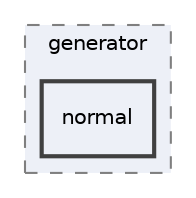 digraph "normal"
{
 // INTERACTIVE_SVG=YES
 // LATEX_PDF_SIZE
  edge [fontname="Helvetica",fontsize="10",labelfontname="Helvetica",labelfontsize="10"];
  node [fontname="Helvetica",fontsize="10",shape=record];
  compound=true
  subgraph clusterdir_c426e9fa54404a114a1c1905b4993a85 {
    graph [ bgcolor="#edf0f7", pencolor="grey50", style="filled,dashed,", label="generator", fontname="Helvetica", fontsize="10", URL="dir_c426e9fa54404a114a1c1905b4993a85.html"]
  dir_6477e3eb1b493e3115ad892b2975f4fd [shape=box, label="normal", style="filled,bold,", fillcolor="#edf0f7", color="grey25", URL="dir_6477e3eb1b493e3115ad892b2975f4fd.html"];
  }
}
